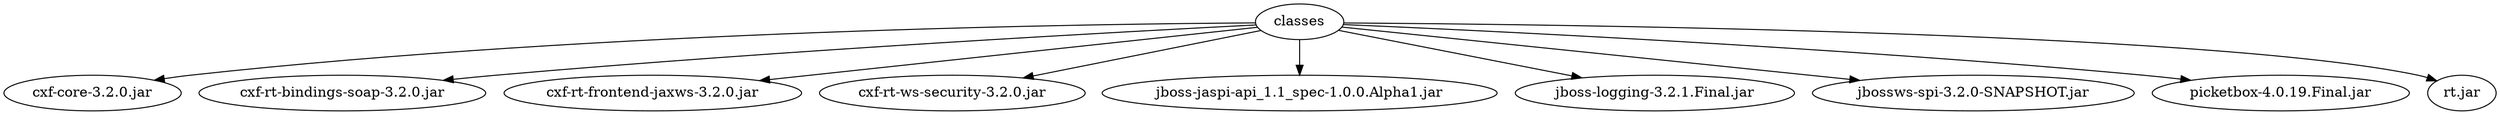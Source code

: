 digraph "summary" {
  "classes"                                          -> "cxf-core-3.2.0.jar";
  "classes"                                          -> "cxf-rt-bindings-soap-3.2.0.jar";
  "classes"                                          -> "cxf-rt-frontend-jaxws-3.2.0.jar";
  "classes"                                          -> "cxf-rt-ws-security-3.2.0.jar";
  "classes"                                          -> "jboss-jaspi-api_1.1_spec-1.0.0.Alpha1.jar";
  "classes"                                          -> "jboss-logging-3.2.1.Final.jar";
  "classes"                                          -> "jbossws-spi-3.2.0-SNAPSHOT.jar";
  "classes"                                          -> "picketbox-4.0.19.Final.jar";
  "classes"                                          -> "rt.jar";
}
